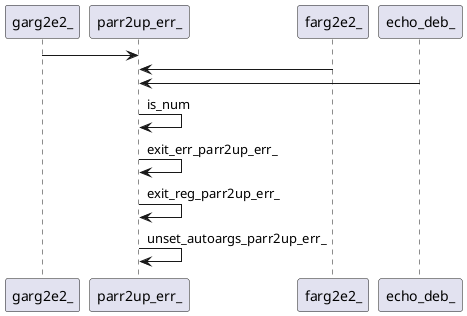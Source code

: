 @startuml rete
garg2e2_ -> parr2up_err_ 
farg2e2_ -> parr2up_err_
echo_deb_ -> parr2up_err_
parr2up_err_ -> parr2up_err_:is_num
parr2up_err_ -> parr2up_err_:exit_err_parr2up_err_
parr2up_err_ -> parr2up_err_:exit_reg_parr2up_err_
parr2up_err_ -> parr2up_err_:unset_autoargs_parr2up_err_
' {wrap_fn}
' fnn o-> parr2up_err_
' {body_fn}
@enduml